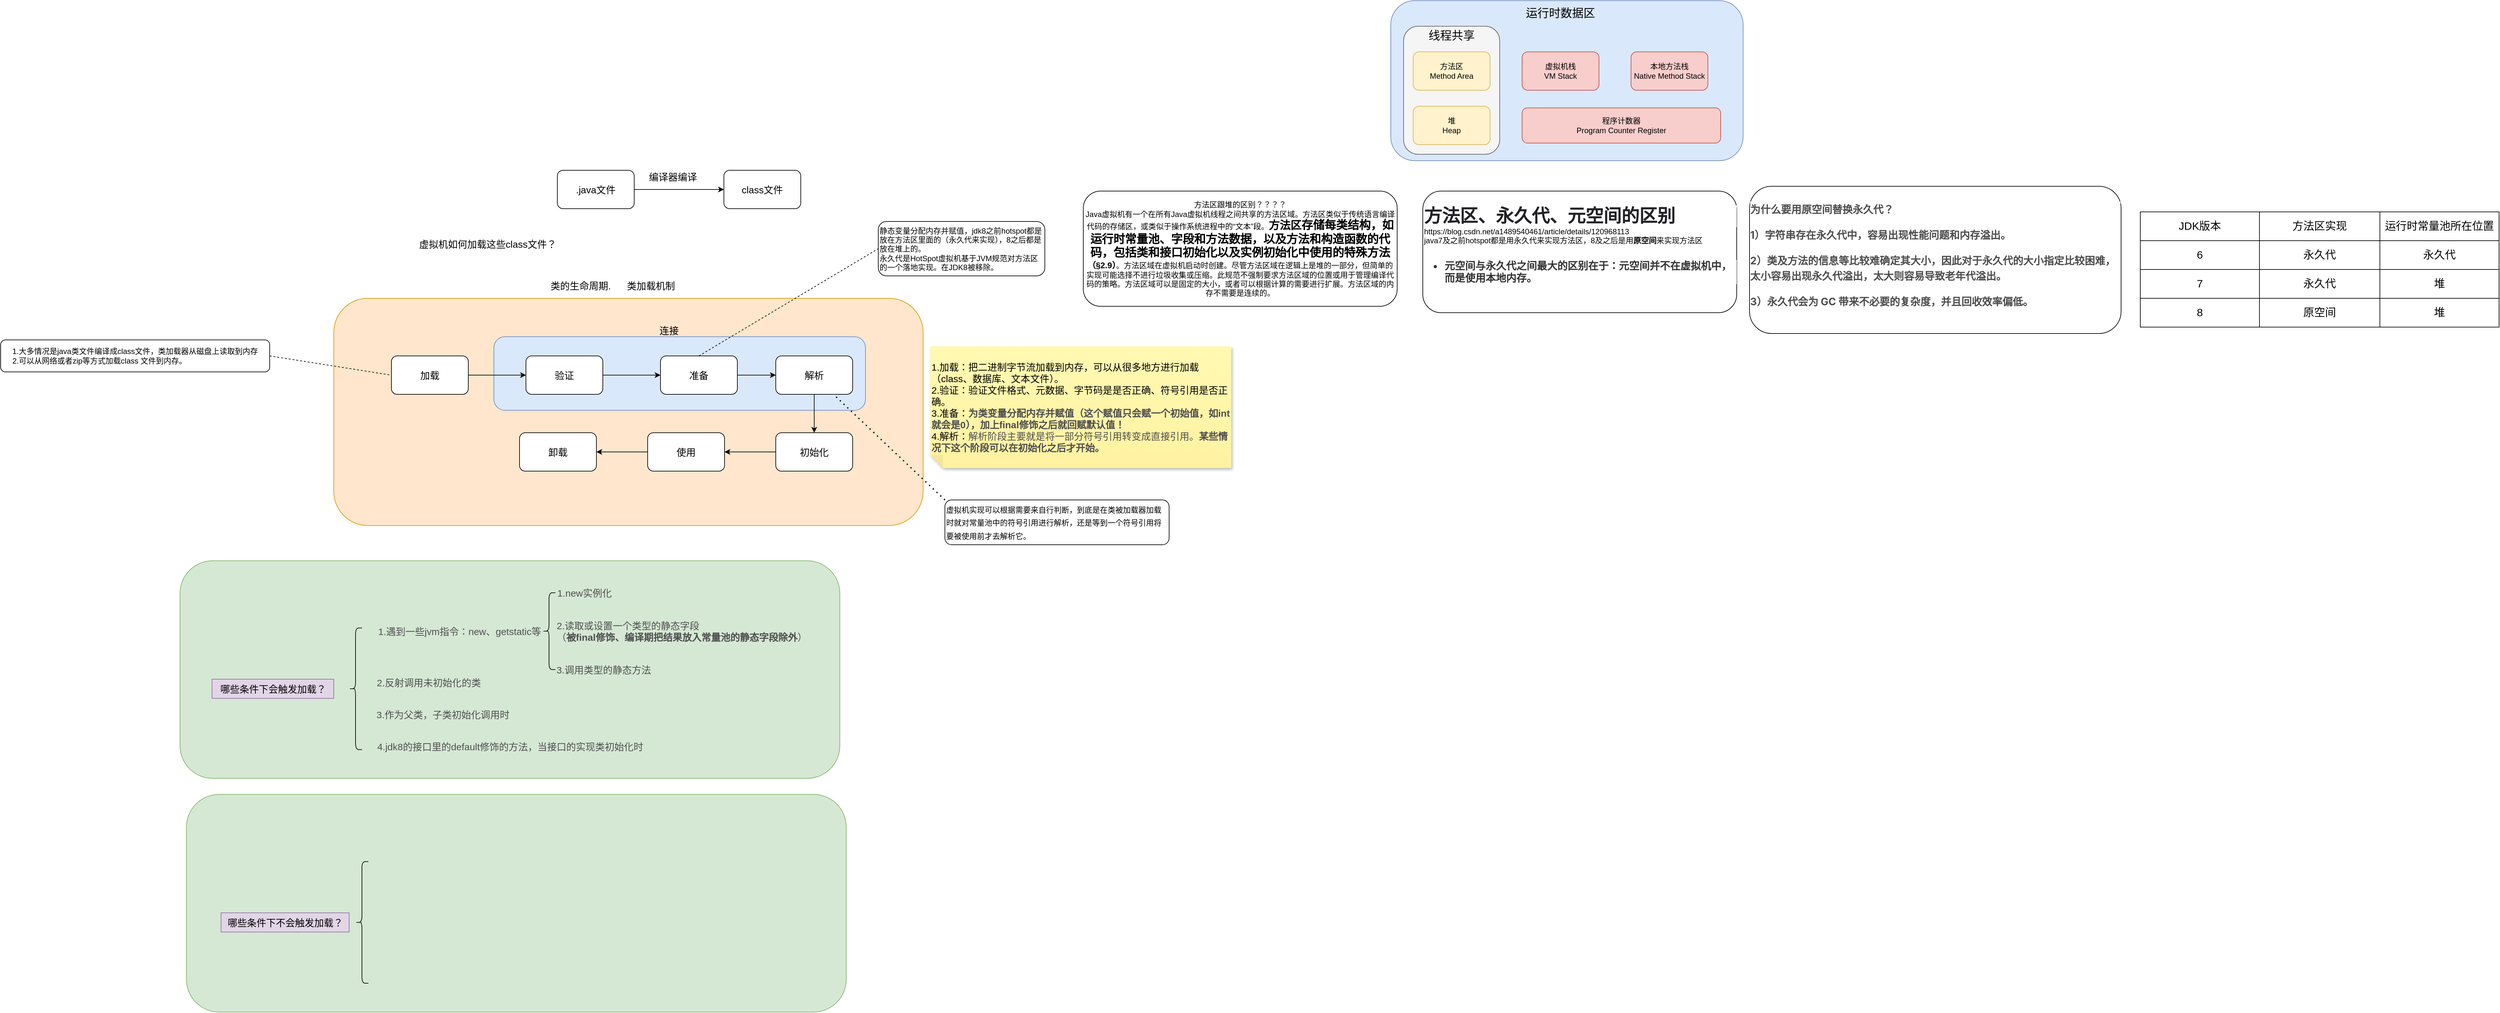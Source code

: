 <mxfile version="20.6.0" type="github">
  <diagram id="c6MPomSf8zc9xdUtyQ0a" name="第 1 页">
    <mxGraphModel dx="2801" dy="2027" grid="1" gridSize="10" guides="1" tooltips="1" connect="1" arrows="1" fold="1" page="1" pageScale="1" pageWidth="827" pageHeight="1169" math="0" shadow="0">
      <root>
        <mxCell id="0" />
        <mxCell id="1" parent="0" />
        <mxCell id="3LjUvsTypOvNlFt_LuZn-86" value="" style="rounded=1;whiteSpace=wrap;html=1;labelBackgroundColor=none;fontFamily=Helvetica;fontSize=15;fillColor=#d5e8d4;strokeColor=#82b366;" parent="1" vertex="1">
          <mxGeometry x="-1130" y="695" width="1030" height="340" as="geometry" />
        </mxCell>
        <mxCell id="3LjUvsTypOvNlFt_LuZn-70" value="" style="rounded=1;whiteSpace=wrap;html=1;fontSize=15;fillColor=#ffe6cc;strokeColor=#d79b00;" parent="1" vertex="1">
          <mxGeometry x="-890" y="285" width="920" height="355" as="geometry" />
        </mxCell>
        <mxCell id="3LjUvsTypOvNlFt_LuZn-68" value="" style="rounded=1;whiteSpace=wrap;html=1;fillColor=#dae8fc;strokeColor=#6c8ebf;" parent="1" vertex="1">
          <mxGeometry x="-640" y="345" width="580" height="115" as="geometry" />
        </mxCell>
        <mxCell id="3LjUvsTypOvNlFt_LuZn-3" style="edgeStyle=orthogonalEdgeStyle;rounded=0;orthogonalLoop=1;jettySize=auto;html=1;exitX=1;exitY=0.5;exitDx=0;exitDy=0;" parent="1" source="3LjUvsTypOvNlFt_LuZn-1" edge="1">
          <mxGeometry relative="1" as="geometry">
            <mxPoint x="-281" y="115" as="targetPoint" />
          </mxGeometry>
        </mxCell>
        <mxCell id="3LjUvsTypOvNlFt_LuZn-1" value=".java文件" style="rounded=1;whiteSpace=wrap;html=1;fontSize=15;" parent="1" vertex="1">
          <mxGeometry x="-541" y="85" width="120" height="60" as="geometry" />
        </mxCell>
        <mxCell id="3LjUvsTypOvNlFt_LuZn-4" value="编译器编译" style="text;html=1;align=center;verticalAlign=middle;resizable=0;points=[];autosize=1;strokeColor=none;fillColor=none;fontSize=15;" parent="1" vertex="1">
          <mxGeometry x="-411" y="80" width="100" height="30" as="geometry" />
        </mxCell>
        <mxCell id="3LjUvsTypOvNlFt_LuZn-5" value="class文件" style="rounded=1;whiteSpace=wrap;html=1;fontSize=15;" parent="1" vertex="1">
          <mxGeometry x="-281" y="85" width="120" height="60" as="geometry" />
        </mxCell>
        <mxCell id="3LjUvsTypOvNlFt_LuZn-6" value="虚拟机如何加载这些class文件？" style="text;html=1;align=center;verticalAlign=middle;resizable=0;points=[];autosize=1;strokeColor=none;fillColor=none;fontSize=15;" parent="1" vertex="1">
          <mxGeometry x="-770" y="185" width="240" height="30" as="geometry" />
        </mxCell>
        <mxCell id="3LjUvsTypOvNlFt_LuZn-56" style="edgeStyle=orthogonalEdgeStyle;rounded=0;orthogonalLoop=1;jettySize=auto;html=1;exitX=1;exitY=0.5;exitDx=0;exitDy=0;" parent="1" source="3LjUvsTypOvNlFt_LuZn-8" edge="1">
          <mxGeometry relative="1" as="geometry">
            <mxPoint x="-590" y="405" as="targetPoint" />
          </mxGeometry>
        </mxCell>
        <mxCell id="3LjUvsTypOvNlFt_LuZn-8" value="加载" style="rounded=1;whiteSpace=wrap;html=1;fontSize=15;" parent="1" vertex="1">
          <mxGeometry x="-800" y="375" width="120" height="60" as="geometry" />
        </mxCell>
        <mxCell id="3LjUvsTypOvNlFt_LuZn-58" style="edgeStyle=orthogonalEdgeStyle;rounded=0;orthogonalLoop=1;jettySize=auto;html=1;" parent="1" source="3LjUvsTypOvNlFt_LuZn-57" edge="1">
          <mxGeometry relative="1" as="geometry">
            <mxPoint x="-380" y="405" as="targetPoint" />
          </mxGeometry>
        </mxCell>
        <mxCell id="3LjUvsTypOvNlFt_LuZn-57" value="验证" style="rounded=1;whiteSpace=wrap;html=1;fontSize=15;" parent="1" vertex="1">
          <mxGeometry x="-590" y="375" width="120" height="60" as="geometry" />
        </mxCell>
        <mxCell id="3LjUvsTypOvNlFt_LuZn-60" style="edgeStyle=orthogonalEdgeStyle;rounded=0;orthogonalLoop=1;jettySize=auto;html=1;" parent="1" source="3LjUvsTypOvNlFt_LuZn-59" edge="1">
          <mxGeometry relative="1" as="geometry">
            <mxPoint x="-200" y="405" as="targetPoint" />
          </mxGeometry>
        </mxCell>
        <mxCell id="3LjUvsTypOvNlFt_LuZn-59" value="准备" style="rounded=1;whiteSpace=wrap;html=1;fontSize=15;" parent="1" vertex="1">
          <mxGeometry x="-380" y="375" width="120" height="60" as="geometry" />
        </mxCell>
        <mxCell id="3LjUvsTypOvNlFt_LuZn-62" style="edgeStyle=orthogonalEdgeStyle;rounded=0;orthogonalLoop=1;jettySize=auto;html=1;" parent="1" source="3LjUvsTypOvNlFt_LuZn-61" edge="1">
          <mxGeometry relative="1" as="geometry">
            <mxPoint x="-140" y="495" as="targetPoint" />
          </mxGeometry>
        </mxCell>
        <mxCell id="3LjUvsTypOvNlFt_LuZn-61" value="解析" style="rounded=1;whiteSpace=wrap;html=1;fontSize=15;" parent="1" vertex="1">
          <mxGeometry x="-200" y="375" width="120" height="60" as="geometry" />
        </mxCell>
        <mxCell id="3LjUvsTypOvNlFt_LuZn-64" style="edgeStyle=orthogonalEdgeStyle;rounded=0;orthogonalLoop=1;jettySize=auto;html=1;" parent="1" source="3LjUvsTypOvNlFt_LuZn-63" edge="1">
          <mxGeometry relative="1" as="geometry">
            <mxPoint x="-280" y="525" as="targetPoint" />
          </mxGeometry>
        </mxCell>
        <mxCell id="3LjUvsTypOvNlFt_LuZn-63" value="初始化" style="rounded=1;whiteSpace=wrap;html=1;fontSize=15;" parent="1" vertex="1">
          <mxGeometry x="-200" y="495" width="120" height="60" as="geometry" />
        </mxCell>
        <mxCell id="3LjUvsTypOvNlFt_LuZn-66" style="edgeStyle=orthogonalEdgeStyle;rounded=0;orthogonalLoop=1;jettySize=auto;html=1;" parent="1" source="3LjUvsTypOvNlFt_LuZn-65" edge="1">
          <mxGeometry relative="1" as="geometry">
            <mxPoint x="-480" y="525" as="targetPoint" />
          </mxGeometry>
        </mxCell>
        <mxCell id="3LjUvsTypOvNlFt_LuZn-65" value="使用" style="rounded=1;whiteSpace=wrap;html=1;fontSize=15;" parent="1" vertex="1">
          <mxGeometry x="-400" y="495" width="120" height="60" as="geometry" />
        </mxCell>
        <mxCell id="3LjUvsTypOvNlFt_LuZn-67" value="卸载" style="rounded=1;whiteSpace=wrap;html=1;fontSize=15;" parent="1" vertex="1">
          <mxGeometry x="-600" y="495" width="120" height="60" as="geometry" />
        </mxCell>
        <mxCell id="3LjUvsTypOvNlFt_LuZn-69" value="&lt;font style=&quot;font-size: 15px;&quot;&gt;连接&lt;/font&gt;" style="text;html=1;resizable=0;autosize=1;align=center;verticalAlign=middle;points=[];fillColor=none;strokeColor=none;rounded=0;" parent="1" vertex="1">
          <mxGeometry x="-392" y="320" width="50" height="30" as="geometry" />
        </mxCell>
        <mxCell id="3LjUvsTypOvNlFt_LuZn-71" value="类的生命周期.&amp;nbsp; &amp;nbsp; &amp;nbsp; 类加载机制" style="text;html=1;resizable=0;autosize=1;align=center;verticalAlign=middle;points=[];fillColor=none;strokeColor=none;rounded=0;fontSize=15;" parent="1" vertex="1">
          <mxGeometry x="-565" y="250" width="220" height="30" as="geometry" />
        </mxCell>
        <mxCell id="3LjUvsTypOvNlFt_LuZn-72" value="&lt;font style=&quot;&quot;&gt;1.加载：把二进制字节流加载到内存，可以从很多地方进行加载（class、数据库、文本文件）。&lt;br&gt;2.&lt;span style=&quot;font-size: 15px; font-variant-ligatures: no-common-ligatures;&quot;&gt;验证：验证文件格式、元&lt;/span&gt;&lt;span style=&quot;font-size: 15px; font-variant-ligatures: no-common-ligatures;&quot;&gt;数据&lt;/span&gt;&lt;span style=&quot;font-size: 15px; font-variant-ligatures: no-common-ligatures;&quot;&gt;、字节码是是否正确、符号引用是否正确。&lt;br&gt;3.准备：&lt;/span&gt;&lt;span style=&quot;font-variant-ligatures: no-common-ligatures; font-weight: 600;&quot;&gt;&lt;font style=&quot;font-size: 15px;&quot; color=&quot;#4f4f4f&quot;&gt;为类变量分配内存并赋值（这个赋值只会赋一个初始值，如int就会是0），加上final修饰之后就回赋默认值！&lt;br&gt;&lt;/font&gt;&lt;/span&gt;&lt;span style=&quot;font-size: 15px; font-variant-ligatures: no-common-ligatures;&quot;&gt;4.解析：&lt;/span&gt;&lt;span style=&quot;font-variant-ligatures: no-common-ligatures;&quot;&gt;&lt;font style=&quot;font-size: 15px;&quot; color=&quot;#4f4f4f&quot;&gt;解析阶段主要就是将一部分符号引用转变成直接引用。&lt;b&gt;某些情况下这个阶段可以在初始化之后才开始。&lt;/b&gt;&lt;/font&gt;&lt;/span&gt;&lt;span style=&quot;font-size: 15px; font-variant-ligatures: no-common-ligatures;&quot;&gt;&lt;br&gt;&lt;/span&gt;&lt;/font&gt;" style="shape=note;whiteSpace=wrap;html=1;backgroundOutline=1;fontColor=#000000;darkOpacity=0.05;fillColor=#FFF9B2;strokeColor=none;fillStyle=solid;direction=west;gradientDirection=north;gradientColor=#FFF2A1;shadow=1;size=20;pointerEvents=1;fontSize=15;align=left;" parent="1" vertex="1">
          <mxGeometry x="41" y="360" width="470" height="190" as="geometry" />
        </mxCell>
        <mxCell id="3LjUvsTypOvNlFt_LuZn-74" value="&lt;span style=&quot;color: rgb(0, 0, 0);&quot;&gt;哪些条件下会触发加载？&lt;/span&gt;" style="text;html=1;resizable=0;autosize=1;align=center;verticalAlign=middle;points=[];fillColor=#e1d5e7;strokeColor=#9673a6;rounded=0;labelBackgroundColor=none;fontFamily=Helvetica;fontSize=15;" parent="1" vertex="1">
          <mxGeometry x="-1080" y="880" width="190" height="30" as="geometry" />
        </mxCell>
        <mxCell id="3LjUvsTypOvNlFt_LuZn-75" value="1.遇到一些jvm指令：new、getstatic等" style="text;html=1;resizable=0;autosize=1;align=center;verticalAlign=middle;points=[];fillColor=none;strokeColor=none;rounded=0;labelBackgroundColor=none;fontFamily=Helvetica;fontSize=15;fontColor=#4F4F4F;" parent="1" vertex="1">
          <mxGeometry x="-834" y="790" width="280" height="30" as="geometry" />
        </mxCell>
        <mxCell id="3LjUvsTypOvNlFt_LuZn-76" value="1.new实例化" style="text;html=1;resizable=0;autosize=1;align=center;verticalAlign=middle;points=[];fillColor=none;strokeColor=none;rounded=0;labelBackgroundColor=none;fontFamily=Helvetica;fontSize=15;fontColor=#4F4F4F;" parent="1" vertex="1">
          <mxGeometry x="-554" y="730" width="110" height="30" as="geometry" />
        </mxCell>
        <mxCell id="3LjUvsTypOvNlFt_LuZn-77" value="2.读取或设置一个类型的静态字段&lt;br&gt;（&lt;b&gt;被final修饰、编译期把结果放入常量池的静态字段除外&lt;/b&gt;）" style="text;html=1;resizable=0;autosize=1;align=left;verticalAlign=middle;points=[];fillColor=none;strokeColor=none;rounded=0;labelBackgroundColor=none;fontFamily=Helvetica;fontSize=15;fontColor=#4F4F4F;" parent="1" vertex="1">
          <mxGeometry x="-544" y="780" width="410" height="50" as="geometry" />
        </mxCell>
        <mxCell id="3LjUvsTypOvNlFt_LuZn-78" value="3.调用类型的静态方法" style="text;html=1;resizable=0;autosize=1;align=center;verticalAlign=middle;points=[];fillColor=none;strokeColor=none;rounded=0;labelBackgroundColor=none;fontFamily=Helvetica;fontSize=15;fontColor=#4F4F4F;" parent="1" vertex="1">
          <mxGeometry x="-554" y="850" width="170" height="30" as="geometry" />
        </mxCell>
        <mxCell id="3LjUvsTypOvNlFt_LuZn-80" value="" style="shape=curlyBracket;whiteSpace=wrap;html=1;rounded=1;labelBackgroundColor=none;fontFamily=Helvetica;fontSize=15;fontColor=#4F4F4F;" parent="1" vertex="1">
          <mxGeometry x="-564" y="745" width="20" height="120" as="geometry" />
        </mxCell>
        <mxCell id="3LjUvsTypOvNlFt_LuZn-81" value="2.反射调用未初始化的类" style="text;html=1;resizable=0;autosize=1;align=center;verticalAlign=middle;points=[];fillColor=none;strokeColor=none;rounded=0;labelBackgroundColor=none;fontFamily=Helvetica;fontSize=15;fontColor=#4F4F4F;" parent="1" vertex="1">
          <mxGeometry x="-837" y="870" width="190" height="30" as="geometry" />
        </mxCell>
        <mxCell id="3LjUvsTypOvNlFt_LuZn-82" value="3.作为父类，子类初始化调用时" style="text;html=1;resizable=0;autosize=1;align=center;verticalAlign=middle;points=[];fillColor=none;strokeColor=none;rounded=0;labelBackgroundColor=none;fontFamily=Helvetica;fontSize=15;fontColor=#4F4F4F;" parent="1" vertex="1">
          <mxGeometry x="-835" y="920" width="230" height="30" as="geometry" />
        </mxCell>
        <mxCell id="3LjUvsTypOvNlFt_LuZn-83" value="4.jdk8的接口里的default修饰的方法，当接口的实现类初始化时" style="text;html=1;resizable=0;autosize=1;align=center;verticalAlign=middle;points=[];fillColor=none;strokeColor=none;rounded=0;labelBackgroundColor=none;fontFamily=Helvetica;fontSize=15;fontColor=#4F4F4F;" parent="1" vertex="1">
          <mxGeometry x="-835" y="970" width="440" height="30" as="geometry" />
        </mxCell>
        <mxCell id="3LjUvsTypOvNlFt_LuZn-85" value="" style="shape=curlyBracket;whiteSpace=wrap;html=1;rounded=1;labelBackgroundColor=none;fontFamily=Helvetica;fontSize=15;fontColor=#4F4F4F;" parent="1" vertex="1">
          <mxGeometry x="-866" y="800" width="20" height="190" as="geometry" />
        </mxCell>
        <mxCell id="3LjUvsTypOvNlFt_LuZn-89" value="" style="rounded=1;whiteSpace=wrap;html=1;labelBackgroundColor=none;fontFamily=Helvetica;fontSize=15;fillColor=#d5e8d4;strokeColor=#82b366;" parent="1" vertex="1">
          <mxGeometry x="-1120" y="1060" width="1030" height="340" as="geometry" />
        </mxCell>
        <mxCell id="3LjUvsTypOvNlFt_LuZn-90" value="&lt;span style=&quot;color: rgb(0, 0, 0);&quot;&gt;哪些条件下不会触发加载？&lt;/span&gt;" style="text;html=1;resizable=0;autosize=1;align=center;verticalAlign=middle;points=[];fillColor=#e1d5e7;strokeColor=#9673a6;rounded=0;labelBackgroundColor=none;fontFamily=Helvetica;fontSize=15;" parent="1" vertex="1">
          <mxGeometry x="-1066" y="1245" width="200" height="30" as="geometry" />
        </mxCell>
        <mxCell id="3LjUvsTypOvNlFt_LuZn-99" value="" style="shape=curlyBracket;whiteSpace=wrap;html=1;rounded=1;labelBackgroundColor=none;fontFamily=Helvetica;fontSize=15;fontColor=#4F4F4F;" parent="1" vertex="1">
          <mxGeometry x="-856" y="1165" width="20" height="190" as="geometry" />
        </mxCell>
        <mxCell id="YBLSV3wSIFu5p-33r_xj-1" value="1.大多情况是java类文件编译成class文件，类加载器从磁盘上读取到内存&lt;br&gt;&lt;div style=&quot;text-align: left;&quot;&gt;&lt;span style=&quot;background-color: initial;&quot;&gt;2.可以从网络或者zip等方式加载class 文件到内存。&lt;/span&gt;&lt;/div&gt;" style="rounded=1;whiteSpace=wrap;html=1;" vertex="1" parent="1">
          <mxGeometry x="-1410" y="350" width="420" height="50" as="geometry" />
        </mxCell>
        <mxCell id="YBLSV3wSIFu5p-33r_xj-5" value="" style="endArrow=none;dashed=1;html=1;rounded=0;exitX=1;exitY=0.5;exitDx=0;exitDy=0;entryX=0;entryY=0.5;entryDx=0;entryDy=0;" edge="1" parent="1" source="YBLSV3wSIFu5p-33r_xj-1" target="3LjUvsTypOvNlFt_LuZn-8">
          <mxGeometry width="50" height="50" relative="1" as="geometry">
            <mxPoint x="-830" y="480" as="sourcePoint" />
            <mxPoint x="-780" y="430" as="targetPoint" />
          </mxGeometry>
        </mxCell>
        <mxCell id="YBLSV3wSIFu5p-33r_xj-6" value="静态变量分配内存并赋值，jdk8之前hotspot都是放在方法区里面的（永久代来实现），8之后都是放在堆上的。&lt;br&gt;永久代是HotSpot虚拟机基于JVM规范对方法区的一个落地实现。在JDK8被移除。" style="rounded=1;whiteSpace=wrap;html=1;align=left;" vertex="1" parent="1">
          <mxGeometry x="-40" y="165" width="260" height="85" as="geometry" />
        </mxCell>
        <mxCell id="YBLSV3wSIFu5p-33r_xj-8" value="" style="endArrow=none;dashed=1;html=1;rounded=0;entryX=0;entryY=0.5;entryDx=0;entryDy=0;exitX=0.5;exitY=0;exitDx=0;exitDy=0;" edge="1" parent="1" source="3LjUvsTypOvNlFt_LuZn-59" target="YBLSV3wSIFu5p-33r_xj-6">
          <mxGeometry width="50" height="50" relative="1" as="geometry">
            <mxPoint x="-450" y="470" as="sourcePoint" />
            <mxPoint x="-400" y="420" as="targetPoint" />
          </mxGeometry>
        </mxCell>
        <mxCell id="YBLSV3wSIFu5p-33r_xj-52" value="&lt;h1 style=&quot;box-sizing: border-box; outline: 0px; margin: 0px; padding: 0px; font-family: &amp;quot;PingFang SC&amp;quot;, &amp;quot;Microsoft YaHei&amp;quot;, SimHei, Arial, SimSun; font-size: 28px; overflow-wrap: break-word; color: rgb(34, 34, 38); word-break: break-all; background-color: rgb(255, 255, 255);&quot; id=&quot;articleContentId&quot; class=&quot;title-article&quot;&gt;方法区、永久代、元空间的区别&lt;/h1&gt;&lt;div&gt;https://blog.csdn.net/a1489540461/article/details/120968113&lt;br&gt;&lt;/div&gt;&lt;div&gt;java7及之前hotspot都是用永久代来实现方法区，8及之后是用&lt;b&gt;原空间&lt;/b&gt;来实现方法区&lt;/div&gt;&lt;div&gt;&lt;br&gt;&lt;/div&gt;&lt;div&gt;&lt;ul style=&quot;box-sizing: border-box; outline: 0px; margin: 0px 0px 24px; padding: 0px; list-style: none; font-size: 16px; overflow-wrap: break-word; color: rgb(51, 51, 51); font-family: -apple-system, &amp;quot;SF UI Text&amp;quot;, Arial, &amp;quot;PingFang SC&amp;quot;, &amp;quot;Hiragino Sans GB&amp;quot;, &amp;quot;Microsoft YaHei&amp;quot;, &amp;quot;WenQuanYi Micro Hei&amp;quot;, sans-serif, SimHei, SimSun; background-color: rgb(255, 255, 255);&quot;&gt;&lt;li style=&quot;box-sizing: border-box; outline: 0px; margin: 8px 0px 0px 32px; padding: 0px; list-style: disc; overflow-wrap: break-word;&quot;&gt;&lt;span style=&quot;box-sizing: border-box; outline: 0px; font-weight: 700; overflow-wrap: break-word;&quot;&gt;元空间与永久代之间最大的区别在于：元空间并不在虚拟机中，而是使用本地内存&lt;/span&gt;&lt;span style=&quot;box-sizing: border-box; outline: 0px; font-weight: 700; overflow-wrap: break-word;&quot;&gt;。&lt;/span&gt;&lt;/li&gt;&lt;/ul&gt;&lt;/div&gt;" style="rounded=1;whiteSpace=wrap;html=1;align=left;" vertex="1" parent="1">
          <mxGeometry x="810" y="117.5" width="490" height="190" as="geometry" />
        </mxCell>
        <mxCell id="YBLSV3wSIFu5p-33r_xj-53" value="方法区跟堆的区别？？？？&lt;br&gt;Java虚拟机有一个在所有Java虚拟机线程之间共享的方法区域。方法区类似于传统语言编译代码的存储区，或类似于操作系统进程中的“文本”段。&lt;font style=&quot;font-size: 17px;&quot;&gt;&lt;b&gt;方法区&lt;/b&gt;&lt;/font&gt;&lt;b style=&quot;&quot;&gt;&lt;font style=&quot;font-size: 18px;&quot;&gt;存储每类结构，如运行时常量池、字段和方法数据，以及方法和构造函数的代码，包括类和接口初始化以及实例初始化中使用的特殊方法&lt;/font&gt;&lt;span style=&quot;font-size: 13px;&quot;&gt;（§2.9）&lt;/span&gt;&lt;/b&gt;。方法区域在虚拟机启动时创建。尽管方法区域在逻辑上是堆的一部分，但简单的实现可能选择不进行垃圾收集或压缩。此规范不强制要求方法区域的位置或用于管理编译代码的策略。方法区域可以是固定的大小，或者可以根据计算的需要进行扩展。方法区域的内存不需要是连续的。" style="rounded=1;whiteSpace=wrap;html=1;" vertex="1" parent="1">
          <mxGeometry x="280" y="117.5" width="490" height="180" as="geometry" />
        </mxCell>
        <mxCell id="YBLSV3wSIFu5p-33r_xj-54" value="" style="rounded=1;whiteSpace=wrap;html=1;fillColor=#dae8fc;strokeColor=#6c8ebf;" vertex="1" parent="1">
          <mxGeometry x="760" y="-180" width="550" height="250" as="geometry" />
        </mxCell>
        <mxCell id="YBLSV3wSIFu5p-33r_xj-57" value="虚拟机栈&lt;br&gt;VM Stack" style="rounded=1;whiteSpace=wrap;html=1;fillColor=#f8cecc;strokeColor=#b85450;" vertex="1" parent="1">
          <mxGeometry x="965" y="-100" width="120" height="60" as="geometry" />
        </mxCell>
        <mxCell id="YBLSV3wSIFu5p-33r_xj-61" value="" style="rounded=1;whiteSpace=wrap;html=1;fontSize=18;fillColor=#f5f5f5;fontColor=#333333;strokeColor=#666666;" vertex="1" parent="1">
          <mxGeometry x="780" y="-140" width="150" height="200" as="geometry" />
        </mxCell>
        <mxCell id="YBLSV3wSIFu5p-33r_xj-58" value="程序计数器&lt;br&gt;Program Counter Register" style="rounded=1;whiteSpace=wrap;html=1;fillColor=#f8cecc;strokeColor=#b85450;" vertex="1" parent="1">
          <mxGeometry x="965" y="-12.5" width="310" height="55" as="geometry" />
        </mxCell>
        <mxCell id="YBLSV3wSIFu5p-33r_xj-59" value="本地方法栈&lt;br&gt;Native Method Stack" style="rounded=1;whiteSpace=wrap;html=1;fillColor=#f8cecc;strokeColor=#b85450;" vertex="1" parent="1">
          <mxGeometry x="1135" y="-100" width="120" height="60" as="geometry" />
        </mxCell>
        <mxCell id="YBLSV3wSIFu5p-33r_xj-60" value="&lt;font style=&quot;font-size: 18px;&quot;&gt;运行时数据区&lt;/font&gt;" style="text;html=1;strokeColor=none;fillColor=none;align=center;verticalAlign=middle;whiteSpace=wrap;rounded=0;" vertex="1" parent="1">
          <mxGeometry x="950" y="-170" width="150" height="20" as="geometry" />
        </mxCell>
        <mxCell id="YBLSV3wSIFu5p-33r_xj-55" value="方法区&lt;br&gt;Method Area" style="rounded=1;whiteSpace=wrap;html=1;fillColor=#fff2cc;strokeColor=#d6b656;" vertex="1" parent="1">
          <mxGeometry x="795" y="-100" width="120" height="60" as="geometry" />
        </mxCell>
        <mxCell id="YBLSV3wSIFu5p-33r_xj-56" value="堆&lt;br&gt;Heap" style="rounded=1;whiteSpace=wrap;html=1;fillColor=#fff2cc;strokeColor=#d6b656;" vertex="1" parent="1">
          <mxGeometry x="795" y="-15" width="120" height="60" as="geometry" />
        </mxCell>
        <mxCell id="YBLSV3wSIFu5p-33r_xj-62" value="线程共享" style="text;html=1;strokeColor=none;fillColor=none;align=center;verticalAlign=middle;whiteSpace=wrap;rounded=0;fontSize=18;" vertex="1" parent="1">
          <mxGeometry x="810" y="-140" width="90" height="30" as="geometry" />
        </mxCell>
        <mxCell id="YBLSV3wSIFu5p-33r_xj-85" value="" style="shape=table;startSize=0;container=1;collapsible=0;childLayout=tableLayout;fontSize=17;" vertex="1" parent="1">
          <mxGeometry x="1930" y="150" width="560" height="180" as="geometry" />
        </mxCell>
        <mxCell id="YBLSV3wSIFu5p-33r_xj-86" value="" style="shape=tableRow;horizontal=0;startSize=0;swimlaneHead=0;swimlaneBody=0;top=0;left=0;bottom=0;right=0;collapsible=0;dropTarget=0;fillColor=none;points=[[0,0.5],[1,0.5]];portConstraint=eastwest;fontSize=17;" vertex="1" parent="YBLSV3wSIFu5p-33r_xj-85">
          <mxGeometry width="560" height="45" as="geometry" />
        </mxCell>
        <mxCell id="YBLSV3wSIFu5p-33r_xj-87" value="JDK版本" style="shape=partialRectangle;html=1;whiteSpace=wrap;connectable=0;overflow=hidden;fillColor=none;top=0;left=0;bottom=0;right=0;pointerEvents=1;fontSize=17;" vertex="1" parent="YBLSV3wSIFu5p-33r_xj-86">
          <mxGeometry width="186" height="45" as="geometry">
            <mxRectangle width="186" height="45" as="alternateBounds" />
          </mxGeometry>
        </mxCell>
        <mxCell id="YBLSV3wSIFu5p-33r_xj-88" value="方法区实现" style="shape=partialRectangle;html=1;whiteSpace=wrap;connectable=0;overflow=hidden;fillColor=none;top=0;left=0;bottom=0;right=0;pointerEvents=1;fontSize=17;" vertex="1" parent="YBLSV3wSIFu5p-33r_xj-86">
          <mxGeometry x="186" width="188" height="45" as="geometry">
            <mxRectangle width="188" height="45" as="alternateBounds" />
          </mxGeometry>
        </mxCell>
        <mxCell id="YBLSV3wSIFu5p-33r_xj-89" value="运行时常量池所在位置" style="shape=partialRectangle;html=1;whiteSpace=wrap;connectable=0;overflow=hidden;fillColor=none;top=0;left=0;bottom=0;right=0;pointerEvents=1;fontSize=17;" vertex="1" parent="YBLSV3wSIFu5p-33r_xj-86">
          <mxGeometry x="374" width="186" height="45" as="geometry">
            <mxRectangle width="186" height="45" as="alternateBounds" />
          </mxGeometry>
        </mxCell>
        <mxCell id="YBLSV3wSIFu5p-33r_xj-90" value="" style="shape=tableRow;horizontal=0;startSize=0;swimlaneHead=0;swimlaneBody=0;top=0;left=0;bottom=0;right=0;collapsible=0;dropTarget=0;fillColor=none;points=[[0,0.5],[1,0.5]];portConstraint=eastwest;fontSize=17;" vertex="1" parent="YBLSV3wSIFu5p-33r_xj-85">
          <mxGeometry y="45" width="560" height="45" as="geometry" />
        </mxCell>
        <mxCell id="YBLSV3wSIFu5p-33r_xj-91" value="6" style="shape=partialRectangle;html=1;whiteSpace=wrap;connectable=0;overflow=hidden;fillColor=none;top=0;left=0;bottom=0;right=0;pointerEvents=1;fontSize=17;" vertex="1" parent="YBLSV3wSIFu5p-33r_xj-90">
          <mxGeometry width="186" height="45" as="geometry">
            <mxRectangle width="186" height="45" as="alternateBounds" />
          </mxGeometry>
        </mxCell>
        <mxCell id="YBLSV3wSIFu5p-33r_xj-92" value="永久代" style="shape=partialRectangle;html=1;whiteSpace=wrap;connectable=0;overflow=hidden;fillColor=none;top=0;left=0;bottom=0;right=0;pointerEvents=1;fontSize=17;" vertex="1" parent="YBLSV3wSIFu5p-33r_xj-90">
          <mxGeometry x="186" width="188" height="45" as="geometry">
            <mxRectangle width="188" height="45" as="alternateBounds" />
          </mxGeometry>
        </mxCell>
        <mxCell id="YBLSV3wSIFu5p-33r_xj-93" value="永久代" style="shape=partialRectangle;html=1;whiteSpace=wrap;connectable=0;overflow=hidden;fillColor=none;top=0;left=0;bottom=0;right=0;pointerEvents=1;fontSize=17;" vertex="1" parent="YBLSV3wSIFu5p-33r_xj-90">
          <mxGeometry x="374" width="186" height="45" as="geometry">
            <mxRectangle width="186" height="45" as="alternateBounds" />
          </mxGeometry>
        </mxCell>
        <mxCell id="YBLSV3wSIFu5p-33r_xj-94" value="" style="shape=tableRow;horizontal=0;startSize=0;swimlaneHead=0;swimlaneBody=0;top=0;left=0;bottom=0;right=0;collapsible=0;dropTarget=0;fillColor=none;points=[[0,0.5],[1,0.5]];portConstraint=eastwest;fontSize=17;" vertex="1" parent="YBLSV3wSIFu5p-33r_xj-85">
          <mxGeometry y="90" width="560" height="45" as="geometry" />
        </mxCell>
        <mxCell id="YBLSV3wSIFu5p-33r_xj-95" value="7" style="shape=partialRectangle;html=1;whiteSpace=wrap;connectable=0;overflow=hidden;fillColor=none;top=0;left=0;bottom=0;right=0;pointerEvents=1;fontSize=17;" vertex="1" parent="YBLSV3wSIFu5p-33r_xj-94">
          <mxGeometry width="186" height="45" as="geometry">
            <mxRectangle width="186" height="45" as="alternateBounds" />
          </mxGeometry>
        </mxCell>
        <mxCell id="YBLSV3wSIFu5p-33r_xj-96" value="永久代" style="shape=partialRectangle;html=1;whiteSpace=wrap;connectable=0;overflow=hidden;fillColor=none;top=0;left=0;bottom=0;right=0;pointerEvents=1;fontSize=17;" vertex="1" parent="YBLSV3wSIFu5p-33r_xj-94">
          <mxGeometry x="186" width="188" height="45" as="geometry">
            <mxRectangle width="188" height="45" as="alternateBounds" />
          </mxGeometry>
        </mxCell>
        <mxCell id="YBLSV3wSIFu5p-33r_xj-97" value="堆" style="shape=partialRectangle;html=1;whiteSpace=wrap;connectable=0;overflow=hidden;fillColor=none;top=0;left=0;bottom=0;right=0;pointerEvents=1;fontSize=17;" vertex="1" parent="YBLSV3wSIFu5p-33r_xj-94">
          <mxGeometry x="374" width="186" height="45" as="geometry">
            <mxRectangle width="186" height="45" as="alternateBounds" />
          </mxGeometry>
        </mxCell>
        <mxCell id="YBLSV3wSIFu5p-33r_xj-98" value="" style="shape=tableRow;horizontal=0;startSize=0;swimlaneHead=0;swimlaneBody=0;top=0;left=0;bottom=0;right=0;collapsible=0;dropTarget=0;fillColor=none;points=[[0,0.5],[1,0.5]];portConstraint=eastwest;fontSize=17;" vertex="1" parent="YBLSV3wSIFu5p-33r_xj-85">
          <mxGeometry y="135" width="560" height="45" as="geometry" />
        </mxCell>
        <mxCell id="YBLSV3wSIFu5p-33r_xj-99" value="8" style="shape=partialRectangle;html=1;whiteSpace=wrap;connectable=0;overflow=hidden;fillColor=none;top=0;left=0;bottom=0;right=0;pointerEvents=1;fontSize=17;" vertex="1" parent="YBLSV3wSIFu5p-33r_xj-98">
          <mxGeometry width="186" height="45" as="geometry">
            <mxRectangle width="186" height="45" as="alternateBounds" />
          </mxGeometry>
        </mxCell>
        <mxCell id="YBLSV3wSIFu5p-33r_xj-100" value="原空间" style="shape=partialRectangle;html=1;whiteSpace=wrap;connectable=0;overflow=hidden;fillColor=none;top=0;left=0;bottom=0;right=0;pointerEvents=1;fontSize=17;" vertex="1" parent="YBLSV3wSIFu5p-33r_xj-98">
          <mxGeometry x="186" width="188" height="45" as="geometry">
            <mxRectangle width="188" height="45" as="alternateBounds" />
          </mxGeometry>
        </mxCell>
        <mxCell id="YBLSV3wSIFu5p-33r_xj-101" value="堆" style="shape=partialRectangle;html=1;whiteSpace=wrap;connectable=0;overflow=hidden;fillColor=none;top=0;left=0;bottom=0;right=0;pointerEvents=1;fontSize=17;" vertex="1" parent="YBLSV3wSIFu5p-33r_xj-98">
          <mxGeometry x="374" width="186" height="45" as="geometry">
            <mxRectangle width="186" height="45" as="alternateBounds" />
          </mxGeometry>
        </mxCell>
        <mxCell id="YBLSV3wSIFu5p-33r_xj-102" value="&lt;p style=&quot;box-sizing: border-box; outline: 0px; margin: 0px 0px 16px; padding: 0px; font-size: 16px; color: rgb(77, 77, 77); overflow: auto hidden; overflow-wrap: break-word; font-family: -apple-system, &amp;quot;SF UI Text&amp;quot;, Arial, &amp;quot;PingFang SC&amp;quot;, &amp;quot;Hiragino Sans GB&amp;quot;, &amp;quot;Microsoft YaHei&amp;quot;, &amp;quot;WenQuanYi Micro Hei&amp;quot;, sans-serif, SimHei, SimSun; text-align: start; background-color: rgb(255, 255, 255); line-height: 24px !important;&quot;&gt;&lt;span style=&quot;box-sizing: border-box; outline: 0px; font-weight: 700; overflow-wrap: break-word;&quot;&gt;为什么要用原空间替换永久代？&lt;/span&gt;&lt;/p&gt;&lt;p style=&quot;box-sizing: border-box; outline: 0px; margin: 0px 0px 16px; padding: 0px; font-size: 16px; color: rgb(77, 77, 77); overflow: auto hidden; overflow-wrap: break-word; font-family: -apple-system, &amp;quot;SF UI Text&amp;quot;, Arial, &amp;quot;PingFang SC&amp;quot;, &amp;quot;Hiragino Sans GB&amp;quot;, &amp;quot;Microsoft YaHei&amp;quot;, &amp;quot;WenQuanYi Micro Hei&amp;quot;, sans-serif, SimHei, SimSun; text-align: start; background-color: rgb(255, 255, 255); line-height: 24px !important;&quot;&gt;&lt;span style=&quot;box-sizing: border-box; outline: 0px; font-weight: 700; overflow-wrap: break-word;&quot;&gt;1）字符串存在永久代中，容易出现性能问题和内存溢出。&lt;/span&gt;&lt;/p&gt;&lt;p style=&quot;box-sizing: border-box; outline: 0px; margin: 0px 0px 16px; padding: 0px; font-size: 16px; color: rgb(77, 77, 77); overflow: auto hidden; overflow-wrap: break-word; font-family: -apple-system, &amp;quot;SF UI Text&amp;quot;, Arial, &amp;quot;PingFang SC&amp;quot;, &amp;quot;Hiragino Sans GB&amp;quot;, &amp;quot;Microsoft YaHei&amp;quot;, &amp;quot;WenQuanYi Micro Hei&amp;quot;, sans-serif, SimHei, SimSun; text-align: start; background-color: rgb(255, 255, 255); line-height: 24px !important;&quot;&gt;&lt;span style=&quot;box-sizing: border-box; outline: 0px; font-weight: 700; overflow-wrap: break-word;&quot;&gt;2）类及方法的信息等比较难确定其大小，因此对于永久代的大小指定比较困难，太小容易出现永久代溢出，太大则容易导致老年代溢出。&lt;/span&gt;&lt;/p&gt;&lt;p style=&quot;box-sizing: border-box; outline: 0px; margin: 0px 0px 16px; padding: 0px; font-size: 16px; color: rgb(77, 77, 77); overflow: auto hidden; overflow-wrap: break-word; font-family: -apple-system, &amp;quot;SF UI Text&amp;quot;, Arial, &amp;quot;PingFang SC&amp;quot;, &amp;quot;Hiragino Sans GB&amp;quot;, &amp;quot;Microsoft YaHei&amp;quot;, &amp;quot;WenQuanYi Micro Hei&amp;quot;, sans-serif, SimHei, SimSun; text-align: start; background-color: rgb(255, 255, 255); line-height: 24px !important;&quot;&gt;&lt;span style=&quot;box-sizing: border-box; outline: 0px; font-weight: 700; overflow-wrap: break-word;&quot;&gt;3）永久代会为 GC 带来不必要的复杂度，并且回收效率偏低。&lt;/span&gt;&lt;/p&gt;" style="rounded=1;whiteSpace=wrap;html=1;fontSize=17;" vertex="1" parent="1">
          <mxGeometry x="1320" y="110" width="580" height="230" as="geometry" />
        </mxCell>
        <mxCell id="YBLSV3wSIFu5p-33r_xj-103" value="&lt;span style=&quot;font-family: SimSun; font-size: 9.003pt; background-color: initial;&quot;&gt;虚拟机实现可以根据需&lt;/span&gt;&lt;span style=&quot;font-family: SimSun; font-size: 9.003pt; background-color: initial;&quot;&gt;要来自行判断，到底是在类被加载器加载时就对常量池中的符号引用进行解析，还是等到一个符号引&lt;/span&gt;&lt;span style=&quot;font-family: SimSun; font-size: 9.003pt; background-color: initial;&quot;&gt;用将要被使用前才去解析它。&lt;/span&gt;&lt;span style=&quot;font-family: SimSun; font-size: 9.003pt; background-color: initial;&quot;&gt;&lt;br&gt;&lt;/span&gt;" style="rounded=1;whiteSpace=wrap;html=1;fontSize=17;align=left;" vertex="1" parent="1">
          <mxGeometry x="64" y="600" width="350" height="70" as="geometry" />
        </mxCell>
        <mxCell id="YBLSV3wSIFu5p-33r_xj-104" value="" style="endArrow=none;dashed=1;html=1;dashPattern=1 3;strokeWidth=2;rounded=0;fontSize=17;entryX=0.75;entryY=1;entryDx=0;entryDy=0;exitX=0;exitY=0;exitDx=0;exitDy=0;" edge="1" parent="1" source="YBLSV3wSIFu5p-33r_xj-103" target="3LjUvsTypOvNlFt_LuZn-61">
          <mxGeometry width="50" height="50" relative="1" as="geometry">
            <mxPoint x="-40" y="650" as="sourcePoint" />
            <mxPoint x="10" y="600" as="targetPoint" />
          </mxGeometry>
        </mxCell>
      </root>
    </mxGraphModel>
  </diagram>
</mxfile>
